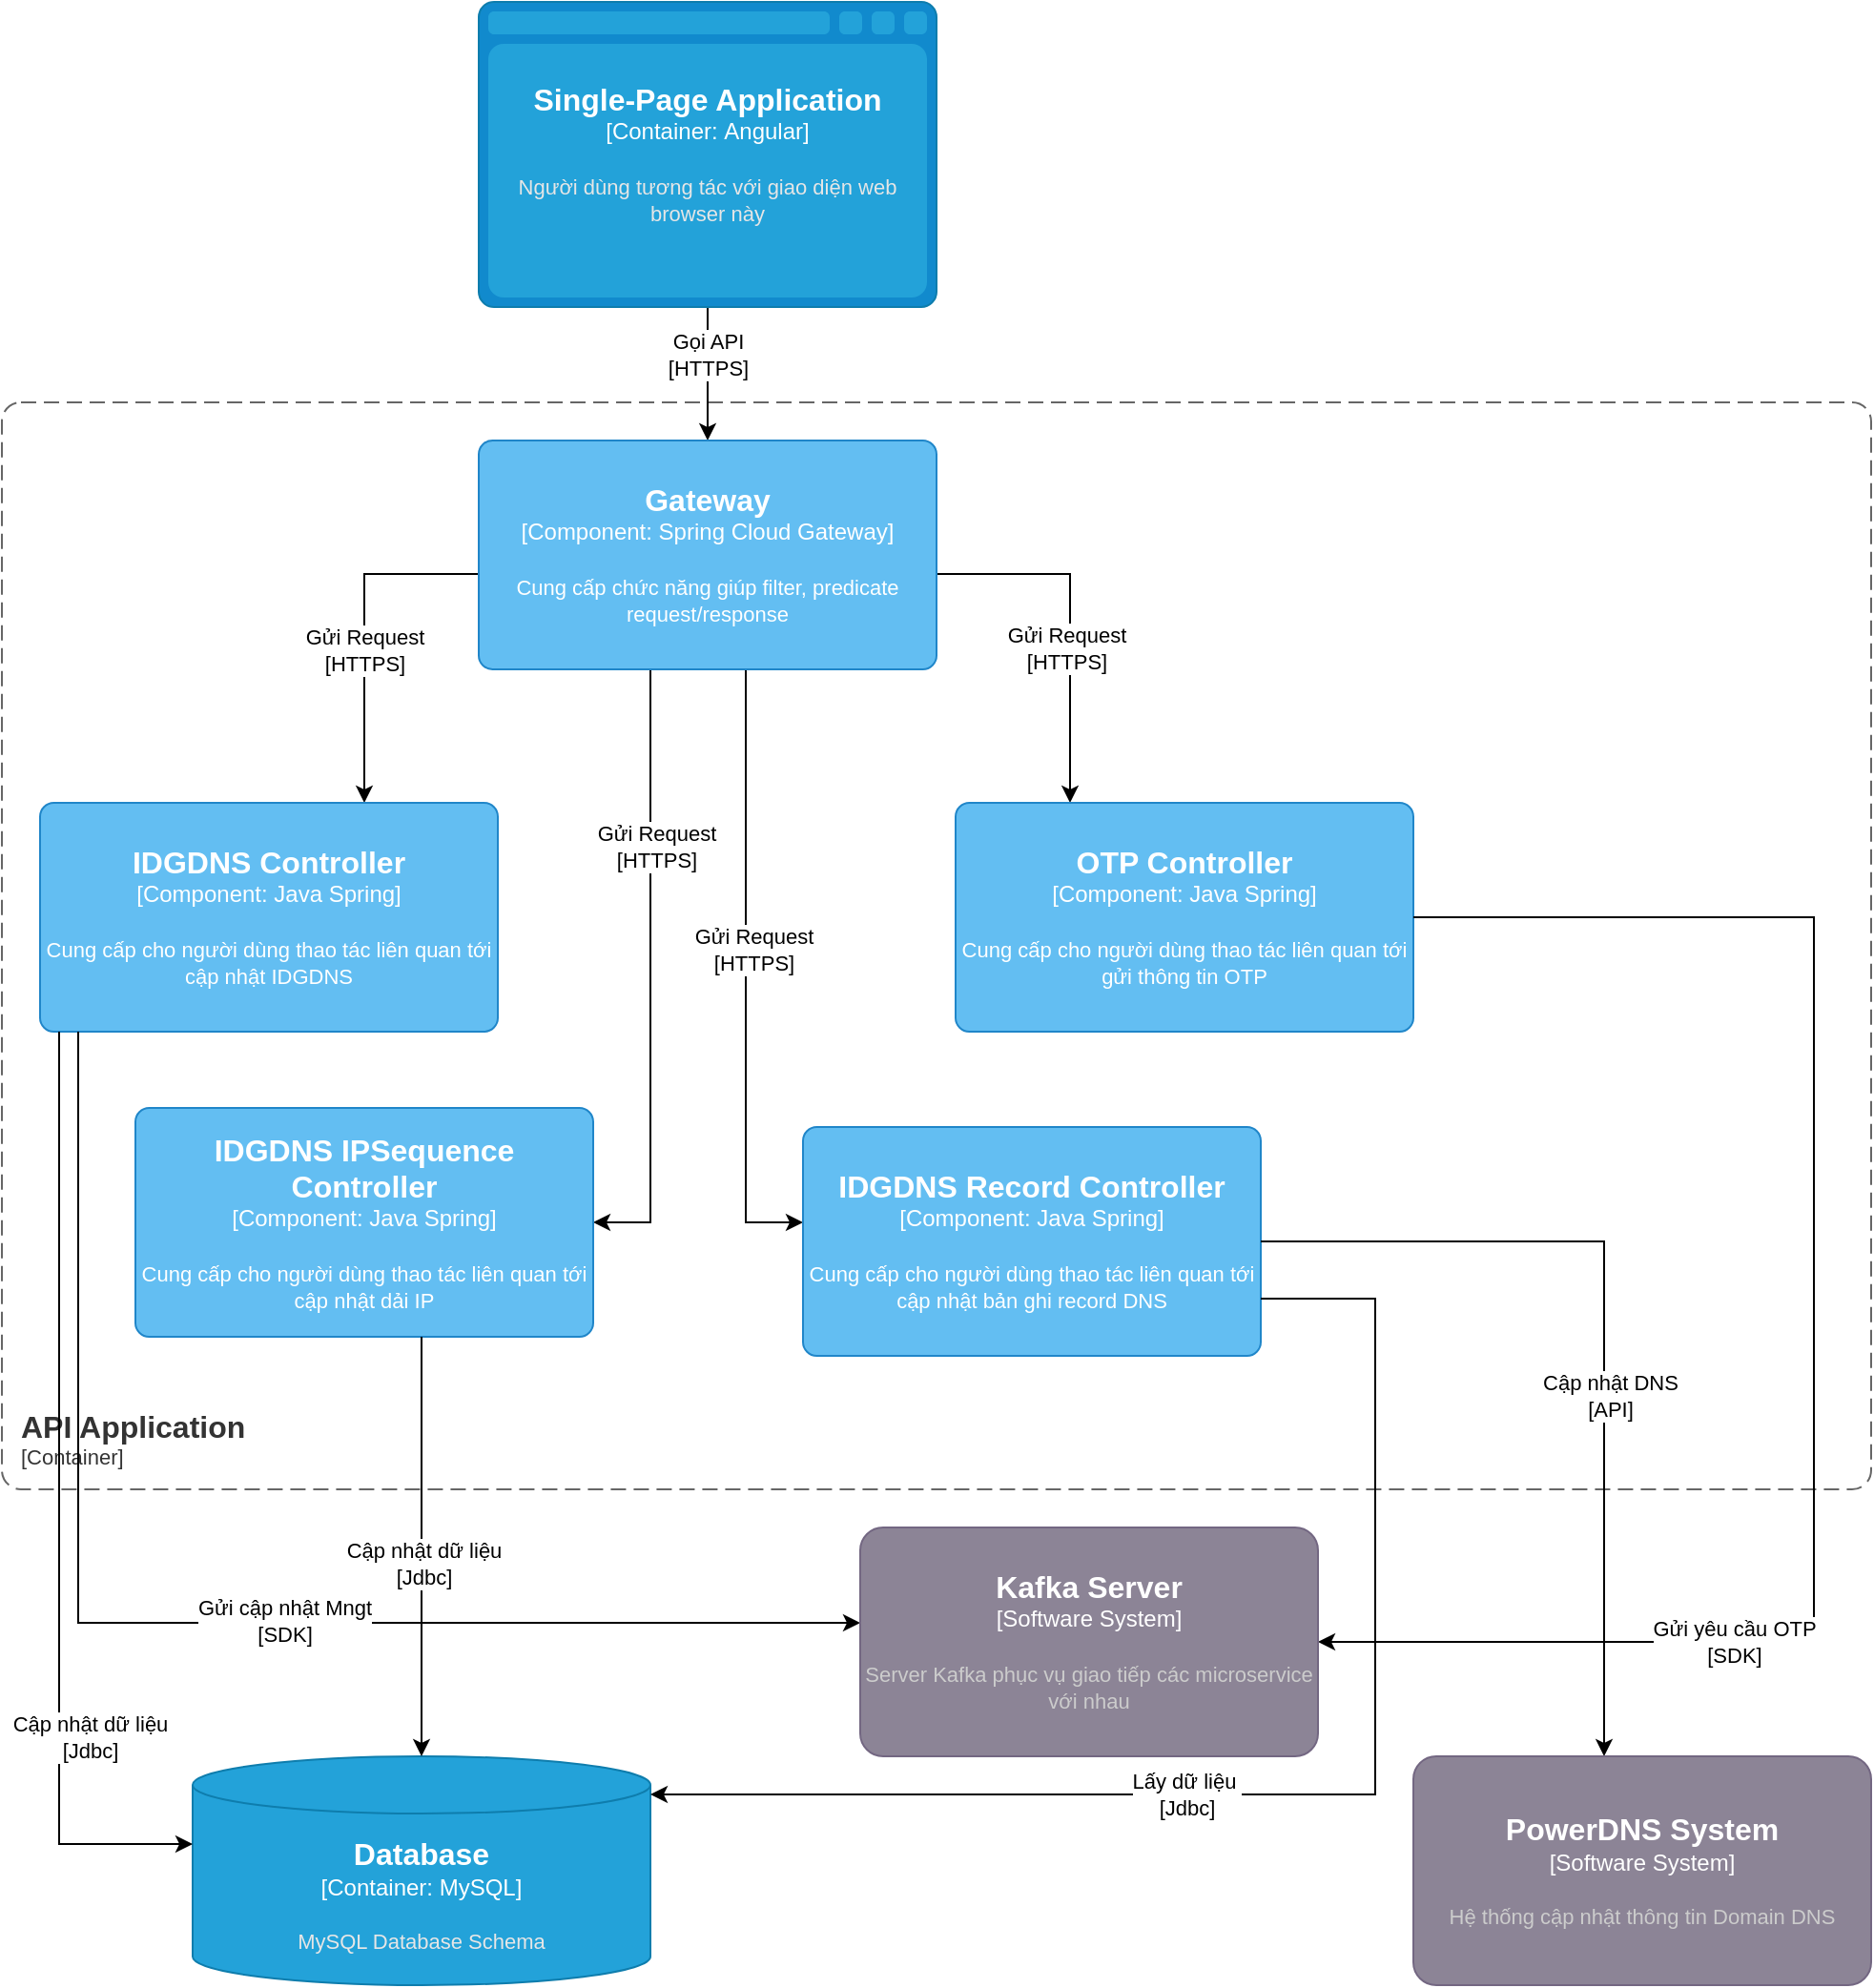 <mxfile version="20.8.20" type="github">
  <diagram name="Page-1" id="rsl9G89QaUPg-7f5x0jN">
    <mxGraphModel dx="2390" dy="1232" grid="1" gridSize="10" guides="1" tooltips="1" connect="1" arrows="1" fold="1" page="1" pageScale="1" pageWidth="850" pageHeight="1100" math="0" shadow="0">
      <root>
        <mxCell id="0" />
        <mxCell id="1" parent="0" />
        <object placeholders="1" c4Name="API Application" c4Type="ContainerScopeBoundary" c4Application="Container" label="&lt;font style=&quot;font-size: 16px&quot;&gt;&lt;b&gt;&lt;div style=&quot;text-align: left&quot;&gt;%c4Name%&lt;/div&gt;&lt;/b&gt;&lt;/font&gt;&lt;div style=&quot;text-align: left&quot;&gt;[%c4Application%]&lt;/div&gt;" id="DrNFj4W355u_10O5Wvxx-23">
          <mxCell style="rounded=1;fontSize=11;whiteSpace=wrap;html=1;dashed=1;arcSize=20;fillColor=none;strokeColor=#666666;fontColor=#333333;labelBackgroundColor=none;align=left;verticalAlign=bottom;labelBorderColor=none;spacingTop=0;spacing=10;dashPattern=8 4;metaEdit=1;rotatable=0;perimeter=rectanglePerimeter;noLabel=0;labelPadding=0;allowArrows=0;connectable=0;expand=0;recursiveResize=0;editable=1;pointerEvents=0;absoluteArcSize=1;points=[[0.25,0,0],[0.5,0,0],[0.75,0,0],[1,0.25,0],[1,0.5,0],[1,0.75,0],[0.75,1,0],[0.5,1,0],[0.25,1,0],[0,0.75,0],[0,0.5,0],[0,0.25,0]];" parent="1" vertex="1">
            <mxGeometry x="130" y="220" width="980" height="570" as="geometry" />
          </mxCell>
        </object>
        <mxCell id="DrNFj4W355u_10O5Wvxx-24" style="edgeStyle=orthogonalEdgeStyle;rounded=0;orthogonalLoop=1;jettySize=auto;html=1;" parent="1" target="DrNFj4W355u_10O5Wvxx-35" edge="1">
          <mxGeometry relative="1" as="geometry">
            <Array as="points">
              <mxPoint x="410" y="310" />
              <mxPoint x="320" y="310" />
            </Array>
            <mxPoint x="410" y="350" as="sourcePoint" />
          </mxGeometry>
        </mxCell>
        <mxCell id="DrNFj4W355u_10O5Wvxx-25" value="Gửi Request&lt;br&gt;[HTTPS]" style="edgeLabel;html=1;align=center;verticalAlign=middle;resizable=0;points=[];" parent="DrNFj4W355u_10O5Wvxx-24" vertex="1" connectable="0">
          <mxGeometry x="0.119" relative="1" as="geometry">
            <mxPoint y="30" as="offset" />
          </mxGeometry>
        </mxCell>
        <mxCell id="DrNFj4W355u_10O5Wvxx-26" style="edgeStyle=orthogonalEdgeStyle;rounded=0;orthogonalLoop=1;jettySize=auto;html=1;" parent="1" target="DrNFj4W355u_10O5Wvxx-38" edge="1">
          <mxGeometry relative="1" as="geometry">
            <Array as="points">
              <mxPoint x="600" y="310" />
              <mxPoint x="690" y="310" />
            </Array>
            <mxPoint x="600" y="350" as="sourcePoint" />
          </mxGeometry>
        </mxCell>
        <mxCell id="DrNFj4W355u_10O5Wvxx-27" value="Gửi&amp;nbsp;Request&lt;br style=&quot;border-color: var(--border-color);&quot;&gt;[HTTPS]" style="edgeLabel;html=1;align=center;verticalAlign=middle;resizable=0;points=[];" parent="DrNFj4W355u_10O5Wvxx-26" vertex="1" connectable="0">
          <mxGeometry x="0.352" y="-2" relative="1" as="geometry">
            <mxPoint as="offset" />
          </mxGeometry>
        </mxCell>
        <mxCell id="DrNFj4W355u_10O5Wvxx-28" style="edgeStyle=orthogonalEdgeStyle;rounded=0;orthogonalLoop=1;jettySize=auto;html=1;" parent="1" target="DrNFj4W355u_10O5Wvxx-51" edge="1">
          <mxGeometry relative="1" as="geometry">
            <Array as="points">
              <mxPoint x="470" y="650" />
            </Array>
            <mxPoint x="470" y="350" as="sourcePoint" />
          </mxGeometry>
        </mxCell>
        <mxCell id="DrNFj4W355u_10O5Wvxx-29" value="Gửi&amp;nbsp;Request&lt;br style=&quot;border-color: var(--border-color);&quot;&gt;[HTTPS]" style="edgeLabel;html=1;align=center;verticalAlign=middle;resizable=0;points=[];" parent="DrNFj4W355u_10O5Wvxx-28" vertex="1" connectable="0">
          <mxGeometry x="-0.378" y="3" relative="1" as="geometry">
            <mxPoint as="offset" />
          </mxGeometry>
        </mxCell>
        <mxCell id="DrNFj4W355u_10O5Wvxx-30" style="edgeStyle=orthogonalEdgeStyle;rounded=0;orthogonalLoop=1;jettySize=auto;html=1;" parent="1" target="DrNFj4W355u_10O5Wvxx-57" edge="1">
          <mxGeometry relative="1" as="geometry">
            <Array as="points">
              <mxPoint x="520" y="650" />
            </Array>
            <mxPoint x="520" y="350" as="sourcePoint" />
          </mxGeometry>
        </mxCell>
        <mxCell id="DrNFj4W355u_10O5Wvxx-31" value="Gửi&amp;nbsp;Request&lt;br style=&quot;border-color: var(--border-color);&quot;&gt;[HTTPS]" style="edgeLabel;html=1;align=center;verticalAlign=middle;resizable=0;points=[];" parent="DrNFj4W355u_10O5Wvxx-30" vertex="1" connectable="0">
          <mxGeometry x="-0.047" y="4" relative="1" as="geometry">
            <mxPoint as="offset" />
          </mxGeometry>
        </mxCell>
        <object placeholders="1" c4Name="IDGDNS Controller" c4Type="Component" c4Technology="Java Spring" c4Description="Cung cấp cho người dùng thao tác liên quan tới cập nhật IDGDNS" label="&lt;font style=&quot;font-size: 16px&quot;&gt;&lt;b&gt;%c4Name%&lt;/b&gt;&lt;/font&gt;&lt;div&gt;[%c4Type%: %c4Technology%]&lt;/div&gt;&lt;br&gt;&lt;div&gt;&lt;font style=&quot;font-size: 11px&quot;&gt;%c4Description%&lt;/font&gt;&lt;/div&gt;" id="DrNFj4W355u_10O5Wvxx-35">
          <mxCell style="rounded=1;whiteSpace=wrap;html=1;labelBackgroundColor=none;fillColor=#63BEF2;fontColor=#ffffff;align=center;arcSize=6;strokeColor=#2086C9;metaEdit=1;resizable=0;points=[[0.25,0,0],[0.5,0,0],[0.75,0,0],[1,0.25,0],[1,0.5,0],[1,0.75,0],[0.75,1,0],[0.5,1,0],[0.25,1,0],[0,0.75,0],[0,0.5,0],[0,0.25,0]];" parent="1" vertex="1">
            <mxGeometry x="150" y="430" width="240" height="120" as="geometry" />
          </mxCell>
        </object>
        <object placeholders="1" c4Name="OTP Controller" c4Type="Component" c4Technology="Java Spring" c4Description="Cung cấp cho người dùng thao tác liên quan tới gửi thông tin OTP" label="&lt;font style=&quot;font-size: 16px&quot;&gt;&lt;b&gt;%c4Name%&lt;/b&gt;&lt;/font&gt;&lt;div&gt;[%c4Type%: %c4Technology%]&lt;/div&gt;&lt;br&gt;&lt;div&gt;&lt;font style=&quot;font-size: 11px&quot;&gt;%c4Description%&lt;/font&gt;&lt;/div&gt;" id="DrNFj4W355u_10O5Wvxx-38">
          <mxCell style="rounded=1;whiteSpace=wrap;html=1;labelBackgroundColor=none;fillColor=#63BEF2;fontColor=#ffffff;align=center;arcSize=6;strokeColor=#2086C9;metaEdit=1;resizable=0;points=[[0.25,0,0],[0.5,0,0],[0.75,0,0],[1,0.25,0],[1,0.5,0],[1,0.75,0],[0.75,1,0],[0.5,1,0],[0.25,1,0],[0,0.75,0],[0,0.5,0],[0,0.25,0]];" parent="1" vertex="1">
            <mxGeometry x="630" y="430" width="240" height="120" as="geometry" />
          </mxCell>
        </object>
        <object placeholders="1" c4Type="Database" c4Container="Container" c4Technology="MySQL" c4Description="MySQL Database Schema" label="&lt;font style=&quot;font-size: 16px&quot;&gt;&lt;b&gt;%c4Type%&lt;/b&gt;&lt;/font&gt;&lt;div&gt;[%c4Container%:&amp;nbsp;%c4Technology%]&lt;/div&gt;&lt;br&gt;&lt;div&gt;&lt;font style=&quot;font-size: 11px&quot;&gt;&lt;font color=&quot;#E6E6E6&quot;&gt;%c4Description%&lt;/font&gt;&lt;/div&gt;" id="DrNFj4W355u_10O5Wvxx-39">
          <mxCell style="shape=cylinder3;size=15;whiteSpace=wrap;html=1;boundedLbl=1;rounded=0;labelBackgroundColor=none;fillColor=#23A2D9;fontSize=12;fontColor=#ffffff;align=center;strokeColor=#0E7DAD;metaEdit=1;points=[[0.5,0,0],[1,0.25,0],[1,0.5,0],[1,0.75,0],[0.5,1,0],[0,0.75,0],[0,0.5,0],[0,0.25,0]];resizable=0;" parent="1" vertex="1">
            <mxGeometry x="230" y="930.0" width="240" height="120" as="geometry" />
          </mxCell>
        </object>
        <mxCell id="DrNFj4W355u_10O5Wvxx-40" style="edgeStyle=orthogonalEdgeStyle;rounded=0;orthogonalLoop=1;jettySize=auto;html=1;" parent="1" source="DrNFj4W355u_10O5Wvxx-35" target="DrNFj4W355u_10O5Wvxx-39" edge="1">
          <mxGeometry relative="1" as="geometry">
            <Array as="points">
              <mxPoint x="160" y="976" />
            </Array>
            <mxPoint x="-160" y="550.0" as="sourcePoint" />
          </mxGeometry>
        </mxCell>
        <mxCell id="DrNFj4W355u_10O5Wvxx-41" value="Cập nhật dữ liệu&lt;br style=&quot;border-color: var(--border-color);&quot;&gt;[Jdbc]" style="edgeLabel;html=1;align=center;verticalAlign=middle;resizable=0;points=[];" parent="DrNFj4W355u_10O5Wvxx-40" vertex="1" connectable="0">
          <mxGeometry x="0.666" y="-1" relative="1" as="geometry">
            <mxPoint x="17" y="-43" as="offset" />
          </mxGeometry>
        </mxCell>
        <mxCell id="DrNFj4W355u_10O5Wvxx-42" style="edgeStyle=orthogonalEdgeStyle;rounded=0;orthogonalLoop=1;jettySize=auto;html=1;" parent="1" source="DrNFj4W355u_10O5Wvxx-35" target="DrNFj4W355u_10O5Wvxx-48" edge="1">
          <mxGeometry relative="1" as="geometry">
            <Array as="points">
              <mxPoint x="170" y="860" />
            </Array>
            <mxPoint x="-140" y="550.0" as="sourcePoint" />
          </mxGeometry>
        </mxCell>
        <mxCell id="DrNFj4W355u_10O5Wvxx-43" value="Gửi cập nhật Mngt&lt;br&gt;[SDK]" style="edgeLabel;html=1;align=center;verticalAlign=middle;resizable=0;points=[];" parent="DrNFj4W355u_10O5Wvxx-42" vertex="1" connectable="0">
          <mxGeometry x="0.379" y="1" relative="1" as="geometry">
            <mxPoint x="-79" as="offset" />
          </mxGeometry>
        </mxCell>
        <mxCell id="DrNFj4W355u_10O5Wvxx-45" style="edgeStyle=orthogonalEdgeStyle;rounded=0;orthogonalLoop=1;jettySize=auto;html=1;" parent="1" source="DrNFj4W355u_10O5Wvxx-38" target="DrNFj4W355u_10O5Wvxx-48" edge="1">
          <mxGeometry relative="1" as="geometry">
            <Array as="points">
              <mxPoint x="1080" y="490" />
              <mxPoint x="1080" y="870" />
            </Array>
            <mxPoint x="1190.0" y="550.0" as="sourcePoint" />
          </mxGeometry>
        </mxCell>
        <mxCell id="DrNFj4W355u_10O5Wvxx-46" value="Gửi yêu cầu OTP&lt;br&gt;[SDK]" style="edgeLabel;html=1;align=center;verticalAlign=middle;resizable=0;points=[];" parent="DrNFj4W355u_10O5Wvxx-45" vertex="1" connectable="0">
          <mxGeometry x="0.488" relative="1" as="geometry">
            <mxPoint as="offset" />
          </mxGeometry>
        </mxCell>
        <object placeholders="1" c4Name="Kafka Server" c4Type="Software System" c4Description="Server Kafka phục vụ giao tiếp các microservice với nhau" label="&lt;font style=&quot;font-size: 16px&quot;&gt;&lt;b&gt;%c4Name%&lt;/b&gt;&lt;/font&gt;&lt;div&gt;[%c4Type%]&lt;/div&gt;&lt;br&gt;&lt;div&gt;&lt;font style=&quot;font-size: 11px&quot;&gt;&lt;font color=&quot;#cccccc&quot;&gt;%c4Description%&lt;/font&gt;&lt;/div&gt;" id="DrNFj4W355u_10O5Wvxx-48">
          <mxCell style="rounded=1;whiteSpace=wrap;html=1;labelBackgroundColor=none;fillColor=#8C8496;fontColor=#ffffff;align=center;arcSize=10;strokeColor=#736782;metaEdit=1;resizable=0;points=[[0.25,0,0],[0.5,0,0],[0.75,0,0],[1,0.25,0],[1,0.5,0],[1,0.75,0],[0.75,1,0],[0.5,1,0],[0.25,1,0],[0,0.75,0],[0,0.5,0],[0,0.25,0]];" parent="1" vertex="1">
            <mxGeometry x="580" y="810.0" width="240" height="120" as="geometry" />
          </mxCell>
        </object>
        <object placeholders="1" c4Name="IDGDNS IPSequence Controller" c4Type="Component" c4Technology="Java Spring" c4Description="Cung cấp cho người dùng thao tác liên quan tới cập nhật dải IP" label="&lt;font style=&quot;font-size: 16px&quot;&gt;&lt;b&gt;%c4Name%&lt;/b&gt;&lt;/font&gt;&lt;div&gt;[%c4Type%: %c4Technology%]&lt;/div&gt;&lt;br&gt;&lt;div&gt;&lt;font style=&quot;font-size: 11px&quot;&gt;%c4Description%&lt;/font&gt;&lt;/div&gt;" id="DrNFj4W355u_10O5Wvxx-51">
          <mxCell style="rounded=1;whiteSpace=wrap;html=1;labelBackgroundColor=none;fillColor=#63BEF2;fontColor=#ffffff;align=center;arcSize=6;strokeColor=#2086C9;metaEdit=1;resizable=0;points=[[0.25,0,0],[0.5,0,0],[0.75,0,0],[1,0.25,0],[1,0.5,0],[1,0.75,0],[0.75,1,0],[0.5,1,0],[0.25,1,0],[0,0.75,0],[0,0.5,0],[0,0.25,0]];" parent="1" vertex="1">
            <mxGeometry x="200" y="590" width="240" height="120" as="geometry" />
          </mxCell>
        </object>
        <mxCell id="DrNFj4W355u_10O5Wvxx-52" style="edgeStyle=orthogonalEdgeStyle;rounded=0;orthogonalLoop=1;jettySize=auto;html=1;" parent="1" source="DrNFj4W355u_10O5Wvxx-51" target="DrNFj4W355u_10O5Wvxx-39" edge="1">
          <mxGeometry relative="1" as="geometry">
            <mxPoint x="-10" y="840" as="targetPoint" />
            <Array as="points">
              <mxPoint x="350" y="830" />
              <mxPoint x="350" y="830" />
            </Array>
            <mxPoint x="80.0" y="710.0" as="sourcePoint" />
          </mxGeometry>
        </mxCell>
        <mxCell id="DrNFj4W355u_10O5Wvxx-53" value="Cập nhật dữ liệu&lt;br&gt;[Jdbc]" style="edgeLabel;html=1;align=center;verticalAlign=middle;resizable=0;points=[];" parent="DrNFj4W355u_10O5Wvxx-52" vertex="1" connectable="0">
          <mxGeometry x="0.29" y="1" relative="1" as="geometry">
            <mxPoint y="-23" as="offset" />
          </mxGeometry>
        </mxCell>
        <object placeholders="1" c4Name="IDGDNS Record Controller" c4Type="Component" c4Technology="Java Spring" c4Description="Cung cấp cho người dùng thao tác liên quan tới cập nhật bản ghi record DNS" label="&lt;font style=&quot;font-size: 16px&quot;&gt;&lt;b&gt;%c4Name%&lt;/b&gt;&lt;/font&gt;&lt;div&gt;[%c4Type%: %c4Technology%]&lt;/div&gt;&lt;br&gt;&lt;div&gt;&lt;font style=&quot;font-size: 11px&quot;&gt;%c4Description%&lt;/font&gt;&lt;/div&gt;" id="DrNFj4W355u_10O5Wvxx-57">
          <mxCell style="rounded=1;whiteSpace=wrap;html=1;labelBackgroundColor=none;fillColor=#63BEF2;fontColor=#ffffff;align=center;arcSize=6;strokeColor=#2086C9;metaEdit=1;resizable=0;points=[[0.25,0,0],[0.5,0,0],[0.75,0,0],[1,0.25,0],[1,0.5,0],[1,0.75,0],[0.75,1,0],[0.5,1,0],[0.25,1,0],[0,0.75,0],[0,0.5,0],[0,0.25,0]];" parent="1" vertex="1">
            <mxGeometry x="550" y="600" width="240" height="120" as="geometry" />
          </mxCell>
        </object>
        <mxCell id="DrNFj4W355u_10O5Wvxx-58" style="edgeStyle=orthogonalEdgeStyle;rounded=0;orthogonalLoop=1;jettySize=auto;html=1;" parent="1" source="DrNFj4W355u_10O5Wvxx-57" target="DrNFj4W355u_10O5Wvxx-39" edge="1">
          <mxGeometry relative="1" as="geometry">
            <Array as="points">
              <mxPoint x="850" y="690" />
              <mxPoint x="850" y="950" />
            </Array>
            <mxPoint x="950.0" y="720.0" as="sourcePoint" />
          </mxGeometry>
        </mxCell>
        <mxCell id="DrNFj4W355u_10O5Wvxx-59" value="Lấy dữ liệu&amp;nbsp;&lt;br&gt;[Jdbc]" style="edgeLabel;html=1;align=center;verticalAlign=middle;resizable=0;points=[];" parent="DrNFj4W355u_10O5Wvxx-58" vertex="1" connectable="0">
          <mxGeometry x="0.198" relative="1" as="geometry">
            <mxPoint as="offset" />
          </mxGeometry>
        </mxCell>
        <mxCell id="DrNFj4W355u_10O5Wvxx-62" style="edgeStyle=orthogonalEdgeStyle;rounded=0;orthogonalLoop=1;jettySize=auto;html=1;" parent="1" source="DrNFj4W355u_10O5Wvxx-57" target="DrNFj4W355u_10O5Wvxx-61" edge="1">
          <mxGeometry relative="1" as="geometry">
            <Array as="points">
              <mxPoint x="970" y="660" />
            </Array>
            <mxPoint x="1110.0" y="720.0" as="sourcePoint" />
          </mxGeometry>
        </mxCell>
        <mxCell id="DrNFj4W355u_10O5Wvxx-63" value="Cập nhật DNS&lt;br&gt;[API]" style="edgeLabel;html=1;align=center;verticalAlign=middle;resizable=0;points=[];" parent="DrNFj4W355u_10O5Wvxx-62" vertex="1" connectable="0">
          <mxGeometry x="0.156" y="3" relative="1" as="geometry">
            <mxPoint y="1" as="offset" />
          </mxGeometry>
        </mxCell>
        <object placeholders="1" c4Name="PowerDNS System" c4Type="Software System" c4Description="Hệ thống cập nhật thông tin Domain DNS" label="&lt;font style=&quot;font-size: 16px&quot;&gt;&lt;b&gt;%c4Name%&lt;/b&gt;&lt;/font&gt;&lt;div&gt;[%c4Type%]&lt;/div&gt;&lt;br&gt;&lt;div&gt;&lt;font style=&quot;font-size: 11px&quot;&gt;&lt;font color=&quot;#cccccc&quot;&gt;%c4Description%&lt;/font&gt;&lt;/div&gt;" id="DrNFj4W355u_10O5Wvxx-61">
          <mxCell style="rounded=1;whiteSpace=wrap;html=1;labelBackgroundColor=none;fillColor=#8C8496;fontColor=#ffffff;align=center;arcSize=10;strokeColor=#736782;metaEdit=1;resizable=0;points=[[0.25,0,0],[0.5,0,0],[0.75,0,0],[1,0.25,0],[1,0.5,0],[1,0.75,0],[0.75,1,0],[0.5,1,0],[0.25,1,0],[0,0.75,0],[0,0.5,0],[0,0.25,0]];" parent="1" vertex="1">
            <mxGeometry x="870" y="930" width="240" height="120" as="geometry" />
          </mxCell>
        </object>
        <mxCell id="abt_O7w90z9i4kiQqcnG-3" style="edgeStyle=orthogonalEdgeStyle;rounded=0;orthogonalLoop=1;jettySize=auto;html=1;entryX=0.5;entryY=0;entryDx=0;entryDy=0;entryPerimeter=0;" parent="1" source="abt_O7w90z9i4kiQqcnG-1" target="abt_O7w90z9i4kiQqcnG-2" edge="1">
          <mxGeometry relative="1" as="geometry" />
        </mxCell>
        <mxCell id="abt_O7w90z9i4kiQqcnG-4" value="Gọi API&lt;br&gt;[HTTPS]" style="edgeLabel;html=1;align=center;verticalAlign=middle;resizable=0;points=[];" parent="abt_O7w90z9i4kiQqcnG-3" vertex="1" connectable="0">
          <mxGeometry x="-0.286" relative="1" as="geometry">
            <mxPoint as="offset" />
          </mxGeometry>
        </mxCell>
        <object placeholders="1" c4Type="Single-Page Application" c4Container="Container" c4Technology="Angular" c4Description="Người dùng tương tác với giao diện web browser này" label="&lt;font style=&quot;font-size: 16px&quot;&gt;&lt;b&gt;%c4Type%&lt;/b&gt;&lt;/font&gt;&lt;div&gt;[%c4Container%:&amp;nbsp;%c4Technology%]&lt;/div&gt;&lt;br&gt;&lt;div&gt;&lt;font style=&quot;font-size: 11px&quot;&gt;&lt;font color=&quot;#E6E6E6&quot;&gt;%c4Description%&lt;/font&gt;&lt;/div&gt;" id="abt_O7w90z9i4kiQqcnG-1">
          <mxCell style="shape=mxgraph.c4.webBrowserContainer2;whiteSpace=wrap;html=1;boundedLbl=1;rounded=0;labelBackgroundColor=none;strokeColor=#118ACD;fillColor=#23A2D9;strokeColor=#118ACD;strokeColor2=#0E7DAD;fontSize=12;fontColor=#ffffff;align=center;metaEdit=1;points=[[0.5,0,0],[1,0.25,0],[1,0.5,0],[1,0.75,0],[0.5,1,0],[0,0.75,0],[0,0.5,0],[0,0.25,0]];resizable=0;" parent="1" vertex="1">
            <mxGeometry x="380" y="10" width="240" height="160" as="geometry" />
          </mxCell>
        </object>
        <object placeholders="1" c4Name="Gateway" c4Type="Component" c4Technology="Spring Cloud Gateway" c4Description="Cung cấp chức năng giúp filter, predicate request/response" label="&lt;font style=&quot;font-size: 16px&quot;&gt;&lt;b&gt;%c4Name%&lt;/b&gt;&lt;/font&gt;&lt;div&gt;[%c4Type%: %c4Technology%]&lt;/div&gt;&lt;br&gt;&lt;div&gt;&lt;font style=&quot;font-size: 11px&quot;&gt;%c4Description%&lt;/font&gt;&lt;/div&gt;" id="abt_O7w90z9i4kiQqcnG-2">
          <mxCell style="rounded=1;whiteSpace=wrap;html=1;labelBackgroundColor=none;fillColor=#63BEF2;fontColor=#ffffff;align=center;arcSize=6;strokeColor=#2086C9;metaEdit=1;resizable=0;points=[[0.25,0,0],[0.5,0,0],[0.75,0,0],[1,0.25,0],[1,0.5,0],[1,0.75,0],[0.75,1,0],[0.5,1,0],[0.25,1,0],[0,0.75,0],[0,0.5,0],[0,0.25,0]];" parent="1" vertex="1">
            <mxGeometry x="380" y="240" width="240" height="120" as="geometry" />
          </mxCell>
        </object>
      </root>
    </mxGraphModel>
  </diagram>
</mxfile>
